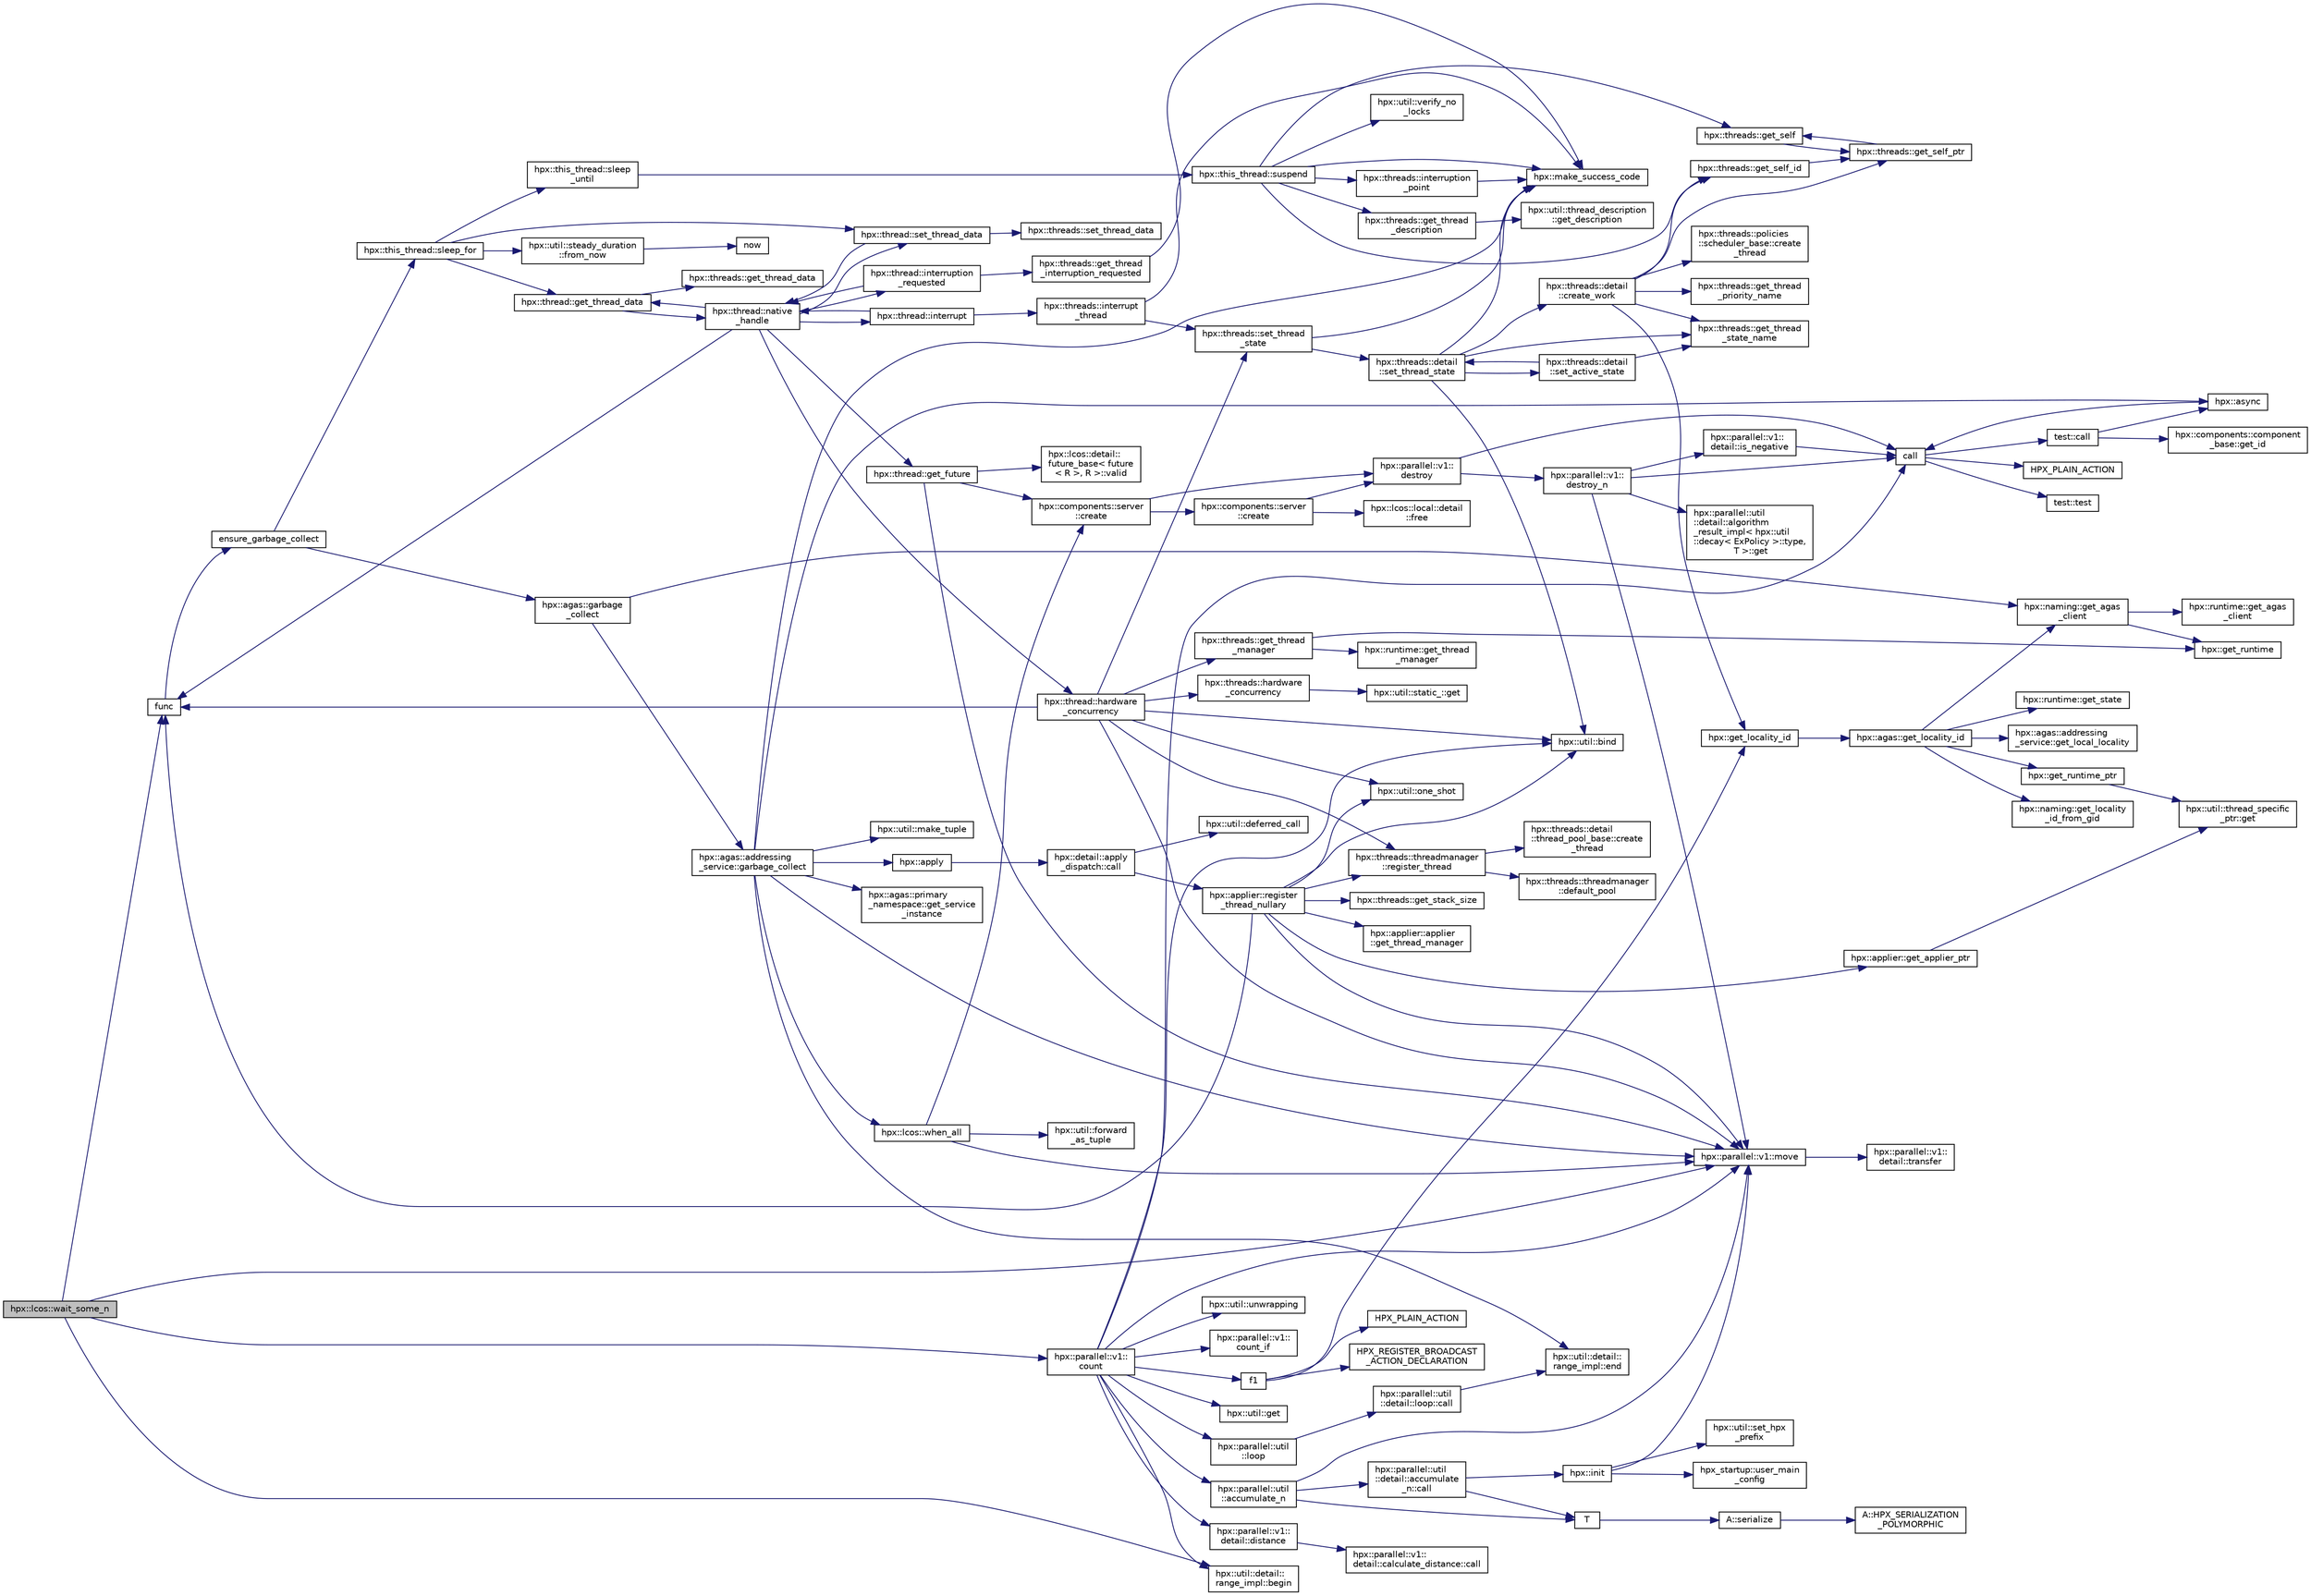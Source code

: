digraph "hpx::lcos::wait_some_n"
{
  edge [fontname="Helvetica",fontsize="10",labelfontname="Helvetica",labelfontsize="10"];
  node [fontname="Helvetica",fontsize="10",shape=record];
  rankdir="LR";
  Node3249 [label="hpx::lcos::wait_some_n",height=0.2,width=0.4,color="black", fillcolor="grey75", style="filled", fontcolor="black"];
  Node3249 -> Node3250 [color="midnightblue",fontsize="10",style="solid",fontname="Helvetica"];
  Node3250 [label="func",height=0.2,width=0.4,color="black", fillcolor="white", style="filled",URL="$d8/dfd/id__type__ref__counting__1032_8cpp.html#ab811b86ea5107ffb3351fcaa29d2c652"];
  Node3250 -> Node3251 [color="midnightblue",fontsize="10",style="solid",fontname="Helvetica"];
  Node3251 [label="ensure_garbage_collect",height=0.2,width=0.4,color="black", fillcolor="white", style="filled",URL="$d8/dfd/id__type__ref__counting__1032_8cpp.html#a5264b94bf7c262ac0e521fb290d476d5"];
  Node3251 -> Node3252 [color="midnightblue",fontsize="10",style="solid",fontname="Helvetica"];
  Node3252 [label="hpx::this_thread::sleep_for",height=0.2,width=0.4,color="black", fillcolor="white", style="filled",URL="$d9/d52/namespacehpx_1_1this__thread.html#afc042a5a5fa52eef2d1d177a343435cf"];
  Node3252 -> Node3253 [color="midnightblue",fontsize="10",style="solid",fontname="Helvetica"];
  Node3253 [label="hpx::this_thread::sleep\l_until",height=0.2,width=0.4,color="black", fillcolor="white", style="filled",URL="$d9/d52/namespacehpx_1_1this__thread.html#ae12a853980115b23ff0ab8ca06622658"];
  Node3253 -> Node3254 [color="midnightblue",fontsize="10",style="solid",fontname="Helvetica"];
  Node3254 [label="hpx::this_thread::suspend",height=0.2,width=0.4,color="black", fillcolor="white", style="filled",URL="$d9/d52/namespacehpx_1_1this__thread.html#aca220026fb3014c0881d129fe31c0073"];
  Node3254 -> Node3255 [color="midnightblue",fontsize="10",style="solid",fontname="Helvetica"];
  Node3255 [label="hpx::threads::get_self",height=0.2,width=0.4,color="black", fillcolor="white", style="filled",URL="$d7/d28/namespacehpx_1_1threads.html#a07daf4d6d29233f20d66d41ab7b5b8e8"];
  Node3255 -> Node3256 [color="midnightblue",fontsize="10",style="solid",fontname="Helvetica"];
  Node3256 [label="hpx::threads::get_self_ptr",height=0.2,width=0.4,color="black", fillcolor="white", style="filled",URL="$d7/d28/namespacehpx_1_1threads.html#a22877ae347ad884cde3a51397dad6c53"];
  Node3256 -> Node3255 [color="midnightblue",fontsize="10",style="solid",fontname="Helvetica"];
  Node3254 -> Node3257 [color="midnightblue",fontsize="10",style="solid",fontname="Helvetica"];
  Node3257 [label="hpx::threads::get_self_id",height=0.2,width=0.4,color="black", fillcolor="white", style="filled",URL="$d7/d28/namespacehpx_1_1threads.html#afafe0f900b9fac3d4ed3c747625c1cfe"];
  Node3257 -> Node3256 [color="midnightblue",fontsize="10",style="solid",fontname="Helvetica"];
  Node3254 -> Node3258 [color="midnightblue",fontsize="10",style="solid",fontname="Helvetica"];
  Node3258 [label="hpx::threads::interruption\l_point",height=0.2,width=0.4,color="black", fillcolor="white", style="filled",URL="$d7/d28/namespacehpx_1_1threads.html#ada6ec56a12b050707311d8c628089059"];
  Node3258 -> Node3259 [color="midnightblue",fontsize="10",style="solid",fontname="Helvetica"];
  Node3259 [label="hpx::make_success_code",height=0.2,width=0.4,color="black", fillcolor="white", style="filled",URL="$d8/d83/namespacehpx.html#a0e8512a8f49e2a6c8185061181419d8f",tooltip="Returns error_code(hpx::success, \"success\", mode). "];
  Node3254 -> Node3260 [color="midnightblue",fontsize="10",style="solid",fontname="Helvetica"];
  Node3260 [label="hpx::util::verify_no\l_locks",height=0.2,width=0.4,color="black", fillcolor="white", style="filled",URL="$df/dad/namespacehpx_1_1util.html#ae0e1837ee6f09b79b26c2e788d2e9fc9"];
  Node3254 -> Node3261 [color="midnightblue",fontsize="10",style="solid",fontname="Helvetica"];
  Node3261 [label="hpx::threads::get_thread\l_description",height=0.2,width=0.4,color="black", fillcolor="white", style="filled",URL="$d7/d28/namespacehpx_1_1threads.html#a42fc18a7a680f4e8bc633a4b4c956701"];
  Node3261 -> Node3262 [color="midnightblue",fontsize="10",style="solid",fontname="Helvetica"];
  Node3262 [label="hpx::util::thread_description\l::get_description",height=0.2,width=0.4,color="black", fillcolor="white", style="filled",URL="$df/d9e/structhpx_1_1util_1_1thread__description.html#a8c834e14eca6eb228188022577f9f952"];
  Node3254 -> Node3259 [color="midnightblue",fontsize="10",style="solid",fontname="Helvetica"];
  Node3252 -> Node3263 [color="midnightblue",fontsize="10",style="solid",fontname="Helvetica"];
  Node3263 [label="hpx::util::steady_duration\l::from_now",height=0.2,width=0.4,color="black", fillcolor="white", style="filled",URL="$d9/d4f/classhpx_1_1util_1_1steady__duration.html#a0132206d767cd0f7395507b40111a153"];
  Node3263 -> Node3264 [color="midnightblue",fontsize="10",style="solid",fontname="Helvetica"];
  Node3264 [label="now",height=0.2,width=0.4,color="black", fillcolor="white", style="filled",URL="$de/db3/1d__stencil__1__omp_8cpp.html#a89e9667753dccfac455bd37a7a3a7b16"];
  Node3252 -> Node3265 [color="midnightblue",fontsize="10",style="solid",fontname="Helvetica"];
  Node3265 [label="hpx::thread::get_thread_data",height=0.2,width=0.4,color="black", fillcolor="white", style="filled",URL="$de/d9b/classhpx_1_1thread.html#a4535ef82cec3b953d2c941d20e3e3904"];
  Node3265 -> Node3266 [color="midnightblue",fontsize="10",style="solid",fontname="Helvetica"];
  Node3266 [label="hpx::threads::get_thread_data",height=0.2,width=0.4,color="black", fillcolor="white", style="filled",URL="$d7/d28/namespacehpx_1_1threads.html#a8737931ff6303807225f735b2b384ae4"];
  Node3265 -> Node3267 [color="midnightblue",fontsize="10",style="solid",fontname="Helvetica"];
  Node3267 [label="hpx::thread::native\l_handle",height=0.2,width=0.4,color="black", fillcolor="white", style="filled",URL="$de/d9b/classhpx_1_1thread.html#acf48190d264ab64c1c4ec99d0b421b5a"];
  Node3267 -> Node3268 [color="midnightblue",fontsize="10",style="solid",fontname="Helvetica"];
  Node3268 [label="hpx::thread::hardware\l_concurrency",height=0.2,width=0.4,color="black", fillcolor="white", style="filled",URL="$de/d9b/classhpx_1_1thread.html#a8e4fff210e02485ba493bc3a2a956c03"];
  Node3268 -> Node3269 [color="midnightblue",fontsize="10",style="solid",fontname="Helvetica"];
  Node3269 [label="hpx::threads::hardware\l_concurrency",height=0.2,width=0.4,color="black", fillcolor="white", style="filled",URL="$d7/d28/namespacehpx_1_1threads.html#aa8752a235478d2ad7b5ac467b63ab527"];
  Node3269 -> Node3270 [color="midnightblue",fontsize="10",style="solid",fontname="Helvetica"];
  Node3270 [label="hpx::util::static_::get",height=0.2,width=0.4,color="black", fillcolor="white", style="filled",URL="$d3/dbb/structhpx_1_1util_1_1static__.html#a2967c633948a3bf17a3b5405ef5a8318"];
  Node3268 -> Node3250 [color="midnightblue",fontsize="10",style="solid",fontname="Helvetica"];
  Node3268 -> Node3271 [color="midnightblue",fontsize="10",style="solid",fontname="Helvetica"];
  Node3271 [label="hpx::util::bind",height=0.2,width=0.4,color="black", fillcolor="white", style="filled",URL="$df/dad/namespacehpx_1_1util.html#ad844caedf82a0173d6909d910c3e48c6"];
  Node3268 -> Node3272 [color="midnightblue",fontsize="10",style="solid",fontname="Helvetica"];
  Node3272 [label="hpx::util::one_shot",height=0.2,width=0.4,color="black", fillcolor="white", style="filled",URL="$df/dad/namespacehpx_1_1util.html#a273e61be42a72415291e0ec0a4f28c7a"];
  Node3268 -> Node3273 [color="midnightblue",fontsize="10",style="solid",fontname="Helvetica"];
  Node3273 [label="hpx::parallel::v1::move",height=0.2,width=0.4,color="black", fillcolor="white", style="filled",URL="$db/db9/namespacehpx_1_1parallel_1_1v1.html#aa7c4ede081ce786c9d1eb1adff495cfc"];
  Node3273 -> Node3274 [color="midnightblue",fontsize="10",style="solid",fontname="Helvetica"];
  Node3274 [label="hpx::parallel::v1::\ldetail::transfer",height=0.2,width=0.4,color="black", fillcolor="white", style="filled",URL="$d2/ddd/namespacehpx_1_1parallel_1_1v1_1_1detail.html#ab1b56a05e1885ca7cc7ffa1804dd2f3c"];
  Node3268 -> Node3275 [color="midnightblue",fontsize="10",style="solid",fontname="Helvetica"];
  Node3275 [label="hpx::threads::get_thread\l_manager",height=0.2,width=0.4,color="black", fillcolor="white", style="filled",URL="$d7/d28/namespacehpx_1_1threads.html#a076973c3a53beadde7d967e22c4f6cce"];
  Node3275 -> Node3276 [color="midnightblue",fontsize="10",style="solid",fontname="Helvetica"];
  Node3276 [label="hpx::get_runtime",height=0.2,width=0.4,color="black", fillcolor="white", style="filled",URL="$d8/d83/namespacehpx.html#aef902cc6c7dd3b9fbadf34d1e850a070"];
  Node3275 -> Node3277 [color="midnightblue",fontsize="10",style="solid",fontname="Helvetica"];
  Node3277 [label="hpx::runtime::get_thread\l_manager",height=0.2,width=0.4,color="black", fillcolor="white", style="filled",URL="$d0/d7b/classhpx_1_1runtime.html#a865b12d57fcd44a8d3dda3e35414f563"];
  Node3268 -> Node3278 [color="midnightblue",fontsize="10",style="solid",fontname="Helvetica"];
  Node3278 [label="hpx::threads::threadmanager\l::register_thread",height=0.2,width=0.4,color="black", fillcolor="white", style="filled",URL="$d5/daa/classhpx_1_1threads_1_1threadmanager.html#a7f79c7578e08a60ca45eb276ce8133d8"];
  Node3278 -> Node3279 [color="midnightblue",fontsize="10",style="solid",fontname="Helvetica"];
  Node3279 [label="hpx::threads::threadmanager\l::default_pool",height=0.2,width=0.4,color="black", fillcolor="white", style="filled",URL="$d5/daa/classhpx_1_1threads_1_1threadmanager.html#a851f067d03b5dd1c5e6a9a6a841e05df"];
  Node3278 -> Node3280 [color="midnightblue",fontsize="10",style="solid",fontname="Helvetica"];
  Node3280 [label="hpx::threads::detail\l::thread_pool_base::create\l_thread",height=0.2,width=0.4,color="black", fillcolor="white", style="filled",URL="$de/dae/classhpx_1_1threads_1_1detail_1_1thread__pool__base.html#ad35d3779eef6f4528e62a26d71b34b34"];
  Node3268 -> Node3281 [color="midnightblue",fontsize="10",style="solid",fontname="Helvetica"];
  Node3281 [label="hpx::threads::set_thread\l_state",height=0.2,width=0.4,color="black", fillcolor="white", style="filled",URL="$d7/d28/namespacehpx_1_1threads.html#ac0690ad16ad778bcc79dcd727cc33025",tooltip="Set the thread state of the thread referenced by the thread_id id. "];
  Node3281 -> Node3259 [color="midnightblue",fontsize="10",style="solid",fontname="Helvetica"];
  Node3281 -> Node3282 [color="midnightblue",fontsize="10",style="solid",fontname="Helvetica"];
  Node3282 [label="hpx::threads::detail\l::set_thread_state",height=0.2,width=0.4,color="black", fillcolor="white", style="filled",URL="$d2/dd1/namespacehpx_1_1threads_1_1detail.html#af85ddc854c4a149bf1738eb1b111b9ab"];
  Node3282 -> Node3283 [color="midnightblue",fontsize="10",style="solid",fontname="Helvetica"];
  Node3283 [label="hpx::threads::get_thread\l_state_name",height=0.2,width=0.4,color="black", fillcolor="white", style="filled",URL="$d7/d28/namespacehpx_1_1threads.html#a26f91ea8d2195f165c033241c5cd11db"];
  Node3282 -> Node3259 [color="midnightblue",fontsize="10",style="solid",fontname="Helvetica"];
  Node3282 -> Node3271 [color="midnightblue",fontsize="10",style="solid",fontname="Helvetica"];
  Node3282 -> Node3284 [color="midnightblue",fontsize="10",style="solid",fontname="Helvetica"];
  Node3284 [label="hpx::threads::detail\l::set_active_state",height=0.2,width=0.4,color="black", fillcolor="white", style="filled",URL="$d2/dd1/namespacehpx_1_1threads_1_1detail.html#a45884a5bf04ad66a4f259231a3947e76"];
  Node3284 -> Node3283 [color="midnightblue",fontsize="10",style="solid",fontname="Helvetica"];
  Node3284 -> Node3282 [color="midnightblue",fontsize="10",style="solid",fontname="Helvetica"];
  Node3282 -> Node3285 [color="midnightblue",fontsize="10",style="solid",fontname="Helvetica"];
  Node3285 [label="hpx::threads::detail\l::create_work",height=0.2,width=0.4,color="black", fillcolor="white", style="filled",URL="$d2/dd1/namespacehpx_1_1threads_1_1detail.html#ae22384a3c1b1a1940032fad068fb54b1"];
  Node3285 -> Node3283 [color="midnightblue",fontsize="10",style="solid",fontname="Helvetica"];
  Node3285 -> Node3286 [color="midnightblue",fontsize="10",style="solid",fontname="Helvetica"];
  Node3286 [label="hpx::threads::get_thread\l_priority_name",height=0.2,width=0.4,color="black", fillcolor="white", style="filled",URL="$d7/d28/namespacehpx_1_1threads.html#a9c6b2fec0c1cf5b06ff83ce756ca6d42"];
  Node3285 -> Node3256 [color="midnightblue",fontsize="10",style="solid",fontname="Helvetica"];
  Node3285 -> Node3257 [color="midnightblue",fontsize="10",style="solid",fontname="Helvetica"];
  Node3285 -> Node3287 [color="midnightblue",fontsize="10",style="solid",fontname="Helvetica"];
  Node3287 [label="hpx::get_locality_id",height=0.2,width=0.4,color="black", fillcolor="white", style="filled",URL="$d8/d83/namespacehpx.html#a158d7c54a657bb364c1704033010697b",tooltip="Return the number of the locality this function is being called from. "];
  Node3287 -> Node3288 [color="midnightblue",fontsize="10",style="solid",fontname="Helvetica"];
  Node3288 [label="hpx::agas::get_locality_id",height=0.2,width=0.4,color="black", fillcolor="white", style="filled",URL="$dc/d54/namespacehpx_1_1agas.html#a491cc2ddecdf0f1a9129900caa6a4d3e"];
  Node3288 -> Node3289 [color="midnightblue",fontsize="10",style="solid",fontname="Helvetica"];
  Node3289 [label="hpx::get_runtime_ptr",height=0.2,width=0.4,color="black", fillcolor="white", style="filled",URL="$d8/d83/namespacehpx.html#af29daf2bb3e01b4d6495a1742b6cce64"];
  Node3289 -> Node3290 [color="midnightblue",fontsize="10",style="solid",fontname="Helvetica"];
  Node3290 [label="hpx::util::thread_specific\l_ptr::get",height=0.2,width=0.4,color="black", fillcolor="white", style="filled",URL="$d4/d4c/structhpx_1_1util_1_1thread__specific__ptr.html#a3b27d8520710478aa41d1f74206bdba9"];
  Node3288 -> Node3291 [color="midnightblue",fontsize="10",style="solid",fontname="Helvetica"];
  Node3291 [label="hpx::runtime::get_state",height=0.2,width=0.4,color="black", fillcolor="white", style="filled",URL="$d0/d7b/classhpx_1_1runtime.html#ab405f80e060dac95d624520f38b0524c"];
  Node3288 -> Node3292 [color="midnightblue",fontsize="10",style="solid",fontname="Helvetica"];
  Node3292 [label="hpx::naming::get_agas\l_client",height=0.2,width=0.4,color="black", fillcolor="white", style="filled",URL="$d4/dc9/namespacehpx_1_1naming.html#a0408fffd5d34b620712a801b0ae3b032"];
  Node3292 -> Node3276 [color="midnightblue",fontsize="10",style="solid",fontname="Helvetica"];
  Node3292 -> Node3293 [color="midnightblue",fontsize="10",style="solid",fontname="Helvetica"];
  Node3293 [label="hpx::runtime::get_agas\l_client",height=0.2,width=0.4,color="black", fillcolor="white", style="filled",URL="$d0/d7b/classhpx_1_1runtime.html#aeb5dddd30d6b9861669af8ad44d1a96a"];
  Node3288 -> Node3294 [color="midnightblue",fontsize="10",style="solid",fontname="Helvetica"];
  Node3294 [label="hpx::agas::addressing\l_service::get_local_locality",height=0.2,width=0.4,color="black", fillcolor="white", style="filled",URL="$db/d58/structhpx_1_1agas_1_1addressing__service.html#ab52c19a37c2a7a006c6c15f90ad0539c"];
  Node3288 -> Node3295 [color="midnightblue",fontsize="10",style="solid",fontname="Helvetica"];
  Node3295 [label="hpx::naming::get_locality\l_id_from_gid",height=0.2,width=0.4,color="black", fillcolor="white", style="filled",URL="$d4/dc9/namespacehpx_1_1naming.html#a7fd43037784560bd04fda9b49e33529f"];
  Node3285 -> Node3296 [color="midnightblue",fontsize="10",style="solid",fontname="Helvetica"];
  Node3296 [label="hpx::threads::policies\l::scheduler_base::create\l_thread",height=0.2,width=0.4,color="black", fillcolor="white", style="filled",URL="$dd/d7e/structhpx_1_1threads_1_1policies_1_1scheduler__base.html#ad3b05cd7f363cc8e8410ce368c3794e0"];
  Node3267 -> Node3297 [color="midnightblue",fontsize="10",style="solid",fontname="Helvetica"];
  Node3297 [label="hpx::thread::interrupt",height=0.2,width=0.4,color="black", fillcolor="white", style="filled",URL="$de/d9b/classhpx_1_1thread.html#ac34d0d033aa743c476a79dbc2e1a8a39"];
  Node3297 -> Node3298 [color="midnightblue",fontsize="10",style="solid",fontname="Helvetica"];
  Node3298 [label="hpx::threads::interrupt\l_thread",height=0.2,width=0.4,color="black", fillcolor="white", style="filled",URL="$d7/d28/namespacehpx_1_1threads.html#a6bdda1a2aab61b9b13d274b5155d7e73"];
  Node3298 -> Node3259 [color="midnightblue",fontsize="10",style="solid",fontname="Helvetica"];
  Node3298 -> Node3281 [color="midnightblue",fontsize="10",style="solid",fontname="Helvetica"];
  Node3297 -> Node3267 [color="midnightblue",fontsize="10",style="solid",fontname="Helvetica"];
  Node3267 -> Node3299 [color="midnightblue",fontsize="10",style="solid",fontname="Helvetica"];
  Node3299 [label="hpx::thread::interruption\l_requested",height=0.2,width=0.4,color="black", fillcolor="white", style="filled",URL="$de/d9b/classhpx_1_1thread.html#a33276bb4c20bbb0b1978944e18ef71b8"];
  Node3299 -> Node3300 [color="midnightblue",fontsize="10",style="solid",fontname="Helvetica"];
  Node3300 [label="hpx::threads::get_thread\l_interruption_requested",height=0.2,width=0.4,color="black", fillcolor="white", style="filled",URL="$d7/d28/namespacehpx_1_1threads.html#ae64a7fdb8b5c8bac7be0c8282672a03b"];
  Node3300 -> Node3259 [color="midnightblue",fontsize="10",style="solid",fontname="Helvetica"];
  Node3299 -> Node3267 [color="midnightblue",fontsize="10",style="solid",fontname="Helvetica"];
  Node3267 -> Node3301 [color="midnightblue",fontsize="10",style="solid",fontname="Helvetica"];
  Node3301 [label="hpx::thread::get_future",height=0.2,width=0.4,color="black", fillcolor="white", style="filled",URL="$de/d9b/classhpx_1_1thread.html#a87fdb0d8da826366fc190ed224900a64"];
  Node3301 -> Node3302 [color="midnightblue",fontsize="10",style="solid",fontname="Helvetica"];
  Node3302 [label="hpx::lcos::detail::\lfuture_base\< future\l\< R \>, R \>::valid",height=0.2,width=0.4,color="black", fillcolor="white", style="filled",URL="$d5/dd7/classhpx_1_1lcos_1_1detail_1_1future__base.html#aaf7beb7374815614363033bd96573e75"];
  Node3301 -> Node3303 [color="midnightblue",fontsize="10",style="solid",fontname="Helvetica"];
  Node3303 [label="hpx::components::server\l::create",height=0.2,width=0.4,color="black", fillcolor="white", style="filled",URL="$d2/da2/namespacehpx_1_1components_1_1server.html#ac776c89f3d68ceb910e8cee9fa937ab4",tooltip="Create arrays of components using their default constructor. "];
  Node3303 -> Node3304 [color="midnightblue",fontsize="10",style="solid",fontname="Helvetica"];
  Node3304 [label="hpx::components::server\l::create",height=0.2,width=0.4,color="black", fillcolor="white", style="filled",URL="$d2/da2/namespacehpx_1_1components_1_1server.html#a77d26de181c97b444565e230577981bd"];
  Node3304 -> Node3305 [color="midnightblue",fontsize="10",style="solid",fontname="Helvetica"];
  Node3305 [label="hpx::lcos::local::detail\l::free",height=0.2,width=0.4,color="black", fillcolor="white", style="filled",URL="$d4/dcb/namespacehpx_1_1lcos_1_1local_1_1detail.html#a55a940f019734e9bb045dc123cd80e48"];
  Node3304 -> Node3306 [color="midnightblue",fontsize="10",style="solid",fontname="Helvetica"];
  Node3306 [label="hpx::parallel::v1::\ldestroy",height=0.2,width=0.4,color="black", fillcolor="white", style="filled",URL="$db/db9/namespacehpx_1_1parallel_1_1v1.html#acf303558375048e8a7cc9a2c2e09477f"];
  Node3306 -> Node3307 [color="midnightblue",fontsize="10",style="solid",fontname="Helvetica"];
  Node3307 [label="call",height=0.2,width=0.4,color="black", fillcolor="white", style="filled",URL="$d2/d67/promise__1620_8cpp.html#a58357f0b82bc761e1d0b9091ed563a70"];
  Node3307 -> Node3308 [color="midnightblue",fontsize="10",style="solid",fontname="Helvetica"];
  Node3308 [label="test::test",height=0.2,width=0.4,color="black", fillcolor="white", style="filled",URL="$d8/d89/structtest.html#ab42d5ece712d716b04cb3f686f297a26"];
  Node3307 -> Node3309 [color="midnightblue",fontsize="10",style="solid",fontname="Helvetica"];
  Node3309 [label="HPX_PLAIN_ACTION",height=0.2,width=0.4,color="black", fillcolor="white", style="filled",URL="$d2/d67/promise__1620_8cpp.html#ab96aab827a4b1fcaf66cfe0ba83fef23"];
  Node3307 -> Node3310 [color="midnightblue",fontsize="10",style="solid",fontname="Helvetica"];
  Node3310 [label="test::call",height=0.2,width=0.4,color="black", fillcolor="white", style="filled",URL="$d8/d89/structtest.html#aeb29e7ed6518b9426ccf1344c52620ae"];
  Node3310 -> Node3311 [color="midnightblue",fontsize="10",style="solid",fontname="Helvetica"];
  Node3311 [label="hpx::async",height=0.2,width=0.4,color="black", fillcolor="white", style="filled",URL="$d8/d83/namespacehpx.html#acb7d8e37b73b823956ce144f9a57eaa4"];
  Node3311 -> Node3307 [color="midnightblue",fontsize="10",style="solid",fontname="Helvetica"];
  Node3310 -> Node3312 [color="midnightblue",fontsize="10",style="solid",fontname="Helvetica"];
  Node3312 [label="hpx::components::component\l_base::get_id",height=0.2,width=0.4,color="black", fillcolor="white", style="filled",URL="$d2/de6/classhpx_1_1components_1_1component__base.html#a4c8fd93514039bdf01c48d66d82b19cd"];
  Node3306 -> Node3313 [color="midnightblue",fontsize="10",style="solid",fontname="Helvetica"];
  Node3313 [label="hpx::parallel::v1::\ldestroy_n",height=0.2,width=0.4,color="black", fillcolor="white", style="filled",URL="$db/db9/namespacehpx_1_1parallel_1_1v1.html#a71d0691132a300690163f5636bcd5bd3"];
  Node3313 -> Node3314 [color="midnightblue",fontsize="10",style="solid",fontname="Helvetica"];
  Node3314 [label="hpx::parallel::v1::\ldetail::is_negative",height=0.2,width=0.4,color="black", fillcolor="white", style="filled",URL="$d2/ddd/namespacehpx_1_1parallel_1_1v1_1_1detail.html#adf2e40fc4b20ad0fd442ee3118a4d527"];
  Node3314 -> Node3307 [color="midnightblue",fontsize="10",style="solid",fontname="Helvetica"];
  Node3313 -> Node3315 [color="midnightblue",fontsize="10",style="solid",fontname="Helvetica"];
  Node3315 [label="hpx::parallel::util\l::detail::algorithm\l_result_impl\< hpx::util\l::decay\< ExPolicy \>::type,\l T \>::get",height=0.2,width=0.4,color="black", fillcolor="white", style="filled",URL="$d2/d42/structhpx_1_1parallel_1_1util_1_1detail_1_1algorithm__result__impl.html#ab5b051e8ec74eff5e0e62fd63f5d377e"];
  Node3313 -> Node3273 [color="midnightblue",fontsize="10",style="solid",fontname="Helvetica"];
  Node3313 -> Node3307 [color="midnightblue",fontsize="10",style="solid",fontname="Helvetica"];
  Node3303 -> Node3306 [color="midnightblue",fontsize="10",style="solid",fontname="Helvetica"];
  Node3301 -> Node3273 [color="midnightblue",fontsize="10",style="solid",fontname="Helvetica"];
  Node3267 -> Node3265 [color="midnightblue",fontsize="10",style="solid",fontname="Helvetica"];
  Node3267 -> Node3316 [color="midnightblue",fontsize="10",style="solid",fontname="Helvetica"];
  Node3316 [label="hpx::thread::set_thread_data",height=0.2,width=0.4,color="black", fillcolor="white", style="filled",URL="$de/d9b/classhpx_1_1thread.html#a7317a3cf5251f3b33c990449570d4cea"];
  Node3316 -> Node3317 [color="midnightblue",fontsize="10",style="solid",fontname="Helvetica"];
  Node3317 [label="hpx::threads::set_thread_data",height=0.2,width=0.4,color="black", fillcolor="white", style="filled",URL="$d7/d28/namespacehpx_1_1threads.html#a00a625acc149fce3ae38e4340454acf7"];
  Node3316 -> Node3267 [color="midnightblue",fontsize="10",style="solid",fontname="Helvetica"];
  Node3267 -> Node3250 [color="midnightblue",fontsize="10",style="solid",fontname="Helvetica"];
  Node3252 -> Node3316 [color="midnightblue",fontsize="10",style="solid",fontname="Helvetica"];
  Node3251 -> Node3318 [color="midnightblue",fontsize="10",style="solid",fontname="Helvetica"];
  Node3318 [label="hpx::agas::garbage\l_collect",height=0.2,width=0.4,color="black", fillcolor="white", style="filled",URL="$dc/d54/namespacehpx_1_1agas.html#a951337adc4f9bd6df00a50737468e911"];
  Node3318 -> Node3292 [color="midnightblue",fontsize="10",style="solid",fontname="Helvetica"];
  Node3318 -> Node3319 [color="midnightblue",fontsize="10",style="solid",fontname="Helvetica"];
  Node3319 [label="hpx::agas::addressing\l_service::garbage_collect",height=0.2,width=0.4,color="black", fillcolor="white", style="filled",URL="$db/d58/structhpx_1_1agas_1_1addressing__service.html#a87dcae0eacf6e62d5103ebf516d86f63"];
  Node3319 -> Node3259 [color="midnightblue",fontsize="10",style="solid",fontname="Helvetica"];
  Node3319 -> Node3320 [color="midnightblue",fontsize="10",style="solid",fontname="Helvetica"];
  Node3320 [label="hpx::agas::primary\l_namespace::get_service\l_instance",height=0.2,width=0.4,color="black", fillcolor="white", style="filled",URL="$d1/d43/structhpx_1_1agas_1_1primary__namespace.html#a7630ff0f30ff8c23b13b4672c5350e2e"];
  Node3319 -> Node3321 [color="midnightblue",fontsize="10",style="solid",fontname="Helvetica"];
  Node3321 [label="hpx::util::make_tuple",height=0.2,width=0.4,color="black", fillcolor="white", style="filled",URL="$df/dad/namespacehpx_1_1util.html#a06fa74211a987d208e013f400a9f5328"];
  Node3319 -> Node3322 [color="midnightblue",fontsize="10",style="solid",fontname="Helvetica"];
  Node3322 [label="hpx::util::detail::\lrange_impl::end",height=0.2,width=0.4,color="black", fillcolor="white", style="filled",URL="$d4/d4a/namespacehpx_1_1util_1_1detail_1_1range__impl.html#afb2ea48b0902f52ee4d8b764807b4316"];
  Node3319 -> Node3323 [color="midnightblue",fontsize="10",style="solid",fontname="Helvetica"];
  Node3323 [label="hpx::apply",height=0.2,width=0.4,color="black", fillcolor="white", style="filled",URL="$d8/d83/namespacehpx.html#aa87762f0db0731d385f3fdfdb25d59fc"];
  Node3323 -> Node3324 [color="midnightblue",fontsize="10",style="solid",fontname="Helvetica"];
  Node3324 [label="hpx::detail::apply\l_dispatch::call",height=0.2,width=0.4,color="black", fillcolor="white", style="filled",URL="$db/de8/structhpx_1_1detail_1_1apply__dispatch.html#a0755fab16d281e74bcff0f8045be9459"];
  Node3324 -> Node3325 [color="midnightblue",fontsize="10",style="solid",fontname="Helvetica"];
  Node3325 [label="hpx::applier::register\l_thread_nullary",height=0.2,width=0.4,color="black", fillcolor="white", style="filled",URL="$d8/dcb/namespacehpx_1_1applier.html#a401cd1145927e58d74d1eb52aaccd936"];
  Node3325 -> Node3326 [color="midnightblue",fontsize="10",style="solid",fontname="Helvetica"];
  Node3326 [label="hpx::applier::get_applier_ptr",height=0.2,width=0.4,color="black", fillcolor="white", style="filled",URL="$d8/dcb/namespacehpx_1_1applier.html#a617483cf2b77ad3a0aa428ade7b35299"];
  Node3326 -> Node3290 [color="midnightblue",fontsize="10",style="solid",fontname="Helvetica"];
  Node3325 -> Node3250 [color="midnightblue",fontsize="10",style="solid",fontname="Helvetica"];
  Node3325 -> Node3271 [color="midnightblue",fontsize="10",style="solid",fontname="Helvetica"];
  Node3325 -> Node3272 [color="midnightblue",fontsize="10",style="solid",fontname="Helvetica"];
  Node3325 -> Node3273 [color="midnightblue",fontsize="10",style="solid",fontname="Helvetica"];
  Node3325 -> Node3327 [color="midnightblue",fontsize="10",style="solid",fontname="Helvetica"];
  Node3327 [label="hpx::threads::get_stack_size",height=0.2,width=0.4,color="black", fillcolor="white", style="filled",URL="$d7/d28/namespacehpx_1_1threads.html#af597241b3c2785150be206737ca04aa6",tooltip="The get_stack_size function is part of the thread related API. It. "];
  Node3325 -> Node3328 [color="midnightblue",fontsize="10",style="solid",fontname="Helvetica"];
  Node3328 [label="hpx::applier::applier\l::get_thread_manager",height=0.2,width=0.4,color="black", fillcolor="white", style="filled",URL="$da/dcb/classhpx_1_1applier_1_1applier.html#acc36d583973701e573be39da97bba866",tooltip="Access the thread-manager instance associated with this applier. "];
  Node3325 -> Node3278 [color="midnightblue",fontsize="10",style="solid",fontname="Helvetica"];
  Node3324 -> Node3329 [color="midnightblue",fontsize="10",style="solid",fontname="Helvetica"];
  Node3329 [label="hpx::util::deferred_call",height=0.2,width=0.4,color="black", fillcolor="white", style="filled",URL="$df/dad/namespacehpx_1_1util.html#acdded623c658a7a3436f7e76bc9d881c"];
  Node3319 -> Node3273 [color="midnightblue",fontsize="10",style="solid",fontname="Helvetica"];
  Node3319 -> Node3311 [color="midnightblue",fontsize="10",style="solid",fontname="Helvetica"];
  Node3319 -> Node3330 [color="midnightblue",fontsize="10",style="solid",fontname="Helvetica"];
  Node3330 [label="hpx::lcos::when_all",height=0.2,width=0.4,color="black", fillcolor="white", style="filled",URL="$d2/dc9/namespacehpx_1_1lcos.html#a1a6fb024d8690923fb185d5aee204d54"];
  Node3330 -> Node3331 [color="midnightblue",fontsize="10",style="solid",fontname="Helvetica"];
  Node3331 [label="hpx::util::forward\l_as_tuple",height=0.2,width=0.4,color="black", fillcolor="white", style="filled",URL="$df/dad/namespacehpx_1_1util.html#ab7c31e3f24c3302a4f67b6735a6fa597"];
  Node3330 -> Node3273 [color="midnightblue",fontsize="10",style="solid",fontname="Helvetica"];
  Node3330 -> Node3303 [color="midnightblue",fontsize="10",style="solid",fontname="Helvetica"];
  Node3249 -> Node3332 [color="midnightblue",fontsize="10",style="solid",fontname="Helvetica"];
  Node3332 [label="hpx::parallel::v1::\lcount",height=0.2,width=0.4,color="black", fillcolor="white", style="filled",URL="$db/db9/namespacehpx_1_1parallel_1_1v1.html#a19d058114a2bd44801aab4176b188e23"];
  Node3332 -> Node3333 [color="midnightblue",fontsize="10",style="solid",fontname="Helvetica"];
  Node3333 [label="hpx::parallel::v1::\lcount_if",height=0.2,width=0.4,color="black", fillcolor="white", style="filled",URL="$db/db9/namespacehpx_1_1parallel_1_1v1.html#ad836ff017ec208c2d6388a9b47b05ce0"];
  Node3332 -> Node3334 [color="midnightblue",fontsize="10",style="solid",fontname="Helvetica"];
  Node3334 [label="f1",height=0.2,width=0.4,color="black", fillcolor="white", style="filled",URL="$d8/d8b/broadcast_8cpp.html#a1751fbd41f2529b84514a9dbd767959a"];
  Node3334 -> Node3287 [color="midnightblue",fontsize="10",style="solid",fontname="Helvetica"];
  Node3334 -> Node3335 [color="midnightblue",fontsize="10",style="solid",fontname="Helvetica"];
  Node3335 [label="HPX_PLAIN_ACTION",height=0.2,width=0.4,color="black", fillcolor="white", style="filled",URL="$d8/d8b/broadcast_8cpp.html#a19685a0394ce6a99351f7a679f6eeefc"];
  Node3334 -> Node3336 [color="midnightblue",fontsize="10",style="solid",fontname="Helvetica"];
  Node3336 [label="HPX_REGISTER_BROADCAST\l_ACTION_DECLARATION",height=0.2,width=0.4,color="black", fillcolor="white", style="filled",URL="$d7/d38/addressing__service_8cpp.html#a573d764d9cb34eec46a4bdffcf07875f"];
  Node3332 -> Node3337 [color="midnightblue",fontsize="10",style="solid",fontname="Helvetica"];
  Node3337 [label="hpx::parallel::util\l::loop",height=0.2,width=0.4,color="black", fillcolor="white", style="filled",URL="$df/dc6/namespacehpx_1_1parallel_1_1util.html#a3f434e00f42929aac85debb8c5782213"];
  Node3337 -> Node3338 [color="midnightblue",fontsize="10",style="solid",fontname="Helvetica"];
  Node3338 [label="hpx::parallel::util\l::detail::loop::call",height=0.2,width=0.4,color="black", fillcolor="white", style="filled",URL="$da/d06/structhpx_1_1parallel_1_1util_1_1detail_1_1loop.html#a5c5e8dbda782f09cdb7bc2509e3bf09e"];
  Node3338 -> Node3322 [color="midnightblue",fontsize="10",style="solid",fontname="Helvetica"];
  Node3332 -> Node3271 [color="midnightblue",fontsize="10",style="solid",fontname="Helvetica"];
  Node3332 -> Node3273 [color="midnightblue",fontsize="10",style="solid",fontname="Helvetica"];
  Node3332 -> Node3339 [color="midnightblue",fontsize="10",style="solid",fontname="Helvetica"];
  Node3339 [label="hpx::util::get",height=0.2,width=0.4,color="black", fillcolor="white", style="filled",URL="$df/dad/namespacehpx_1_1util.html#a5cbd3c41f03f4d4acaedaa4777e3cc02"];
  Node3332 -> Node3307 [color="midnightblue",fontsize="10",style="solid",fontname="Helvetica"];
  Node3332 -> Node3340 [color="midnightblue",fontsize="10",style="solid",fontname="Helvetica"];
  Node3340 [label="hpx::parallel::v1::\ldetail::distance",height=0.2,width=0.4,color="black", fillcolor="white", style="filled",URL="$d2/ddd/namespacehpx_1_1parallel_1_1v1_1_1detail.html#a6bea3c6a5f470cad11f27ee6bab4a33f"];
  Node3340 -> Node3341 [color="midnightblue",fontsize="10",style="solid",fontname="Helvetica"];
  Node3341 [label="hpx::parallel::v1::\ldetail::calculate_distance::call",height=0.2,width=0.4,color="black", fillcolor="white", style="filled",URL="$db/dfa/structhpx_1_1parallel_1_1v1_1_1detail_1_1calculate__distance.html#a950a6627830a7d019ac0e734b0a447bf"];
  Node3332 -> Node3342 [color="midnightblue",fontsize="10",style="solid",fontname="Helvetica"];
  Node3342 [label="hpx::util::unwrapping",height=0.2,width=0.4,color="black", fillcolor="white", style="filled",URL="$df/dad/namespacehpx_1_1util.html#a7529d9ac687684c33403cdd1f9cef8e4"];
  Node3332 -> Node3343 [color="midnightblue",fontsize="10",style="solid",fontname="Helvetica"];
  Node3343 [label="hpx::parallel::util\l::accumulate_n",height=0.2,width=0.4,color="black", fillcolor="white", style="filled",URL="$df/dc6/namespacehpx_1_1parallel_1_1util.html#af19f9a2722f97c2247ea5d0dbb5e2d25"];
  Node3343 -> Node3344 [color="midnightblue",fontsize="10",style="solid",fontname="Helvetica"];
  Node3344 [label="hpx::parallel::util\l::detail::accumulate\l_n::call",height=0.2,width=0.4,color="black", fillcolor="white", style="filled",URL="$d8/d3b/structhpx_1_1parallel_1_1util_1_1detail_1_1accumulate__n.html#a765aceb8ab313fc92f7c4aaf70ccca8f"];
  Node3344 -> Node3345 [color="midnightblue",fontsize="10",style="solid",fontname="Helvetica"];
  Node3345 [label="hpx::init",height=0.2,width=0.4,color="black", fillcolor="white", style="filled",URL="$d8/d83/namespacehpx.html#a3c694ea960b47c56b33351ba16e3d76b",tooltip="Main entry point for launching the HPX runtime system. "];
  Node3345 -> Node3346 [color="midnightblue",fontsize="10",style="solid",fontname="Helvetica"];
  Node3346 [label="hpx::util::set_hpx\l_prefix",height=0.2,width=0.4,color="black", fillcolor="white", style="filled",URL="$df/dad/namespacehpx_1_1util.html#ae40a23c1ba0a48d9304dcf717a95793e"];
  Node3345 -> Node3347 [color="midnightblue",fontsize="10",style="solid",fontname="Helvetica"];
  Node3347 [label="hpx_startup::user_main\l_config",height=0.2,width=0.4,color="black", fillcolor="white", style="filled",URL="$d3/dd2/namespacehpx__startup.html#aaac571d88bd3912a4225a23eb3261637"];
  Node3345 -> Node3273 [color="midnightblue",fontsize="10",style="solid",fontname="Helvetica"];
  Node3344 -> Node3348 [color="midnightblue",fontsize="10",style="solid",fontname="Helvetica"];
  Node3348 [label="T",height=0.2,width=0.4,color="black", fillcolor="white", style="filled",URL="$db/d33/polymorphic__semiintrusive__template_8cpp.html#ad187658f9cb91c1312b39ae7e896f1ea"];
  Node3348 -> Node3349 [color="midnightblue",fontsize="10",style="solid",fontname="Helvetica"];
  Node3349 [label="A::serialize",height=0.2,width=0.4,color="black", fillcolor="white", style="filled",URL="$d7/da0/struct_a.html#a5f5c287cf471e274ed9dda0da1592212"];
  Node3349 -> Node3350 [color="midnightblue",fontsize="10",style="solid",fontname="Helvetica"];
  Node3350 [label="A::HPX_SERIALIZATION\l_POLYMORPHIC",height=0.2,width=0.4,color="black", fillcolor="white", style="filled",URL="$d7/da0/struct_a.html#ada978cc156cebbafddb1f3aa4c01918c"];
  Node3343 -> Node3273 [color="midnightblue",fontsize="10",style="solid",fontname="Helvetica"];
  Node3343 -> Node3348 [color="midnightblue",fontsize="10",style="solid",fontname="Helvetica"];
  Node3332 -> Node3351 [color="midnightblue",fontsize="10",style="solid",fontname="Helvetica"];
  Node3351 [label="hpx::util::detail::\lrange_impl::begin",height=0.2,width=0.4,color="black", fillcolor="white", style="filled",URL="$d4/d4a/namespacehpx_1_1util_1_1detail_1_1range__impl.html#a31e165df2b865cdd961f35ce938db41a"];
  Node3249 -> Node3273 [color="midnightblue",fontsize="10",style="solid",fontname="Helvetica"];
  Node3249 -> Node3351 [color="midnightblue",fontsize="10",style="solid",fontname="Helvetica"];
}
